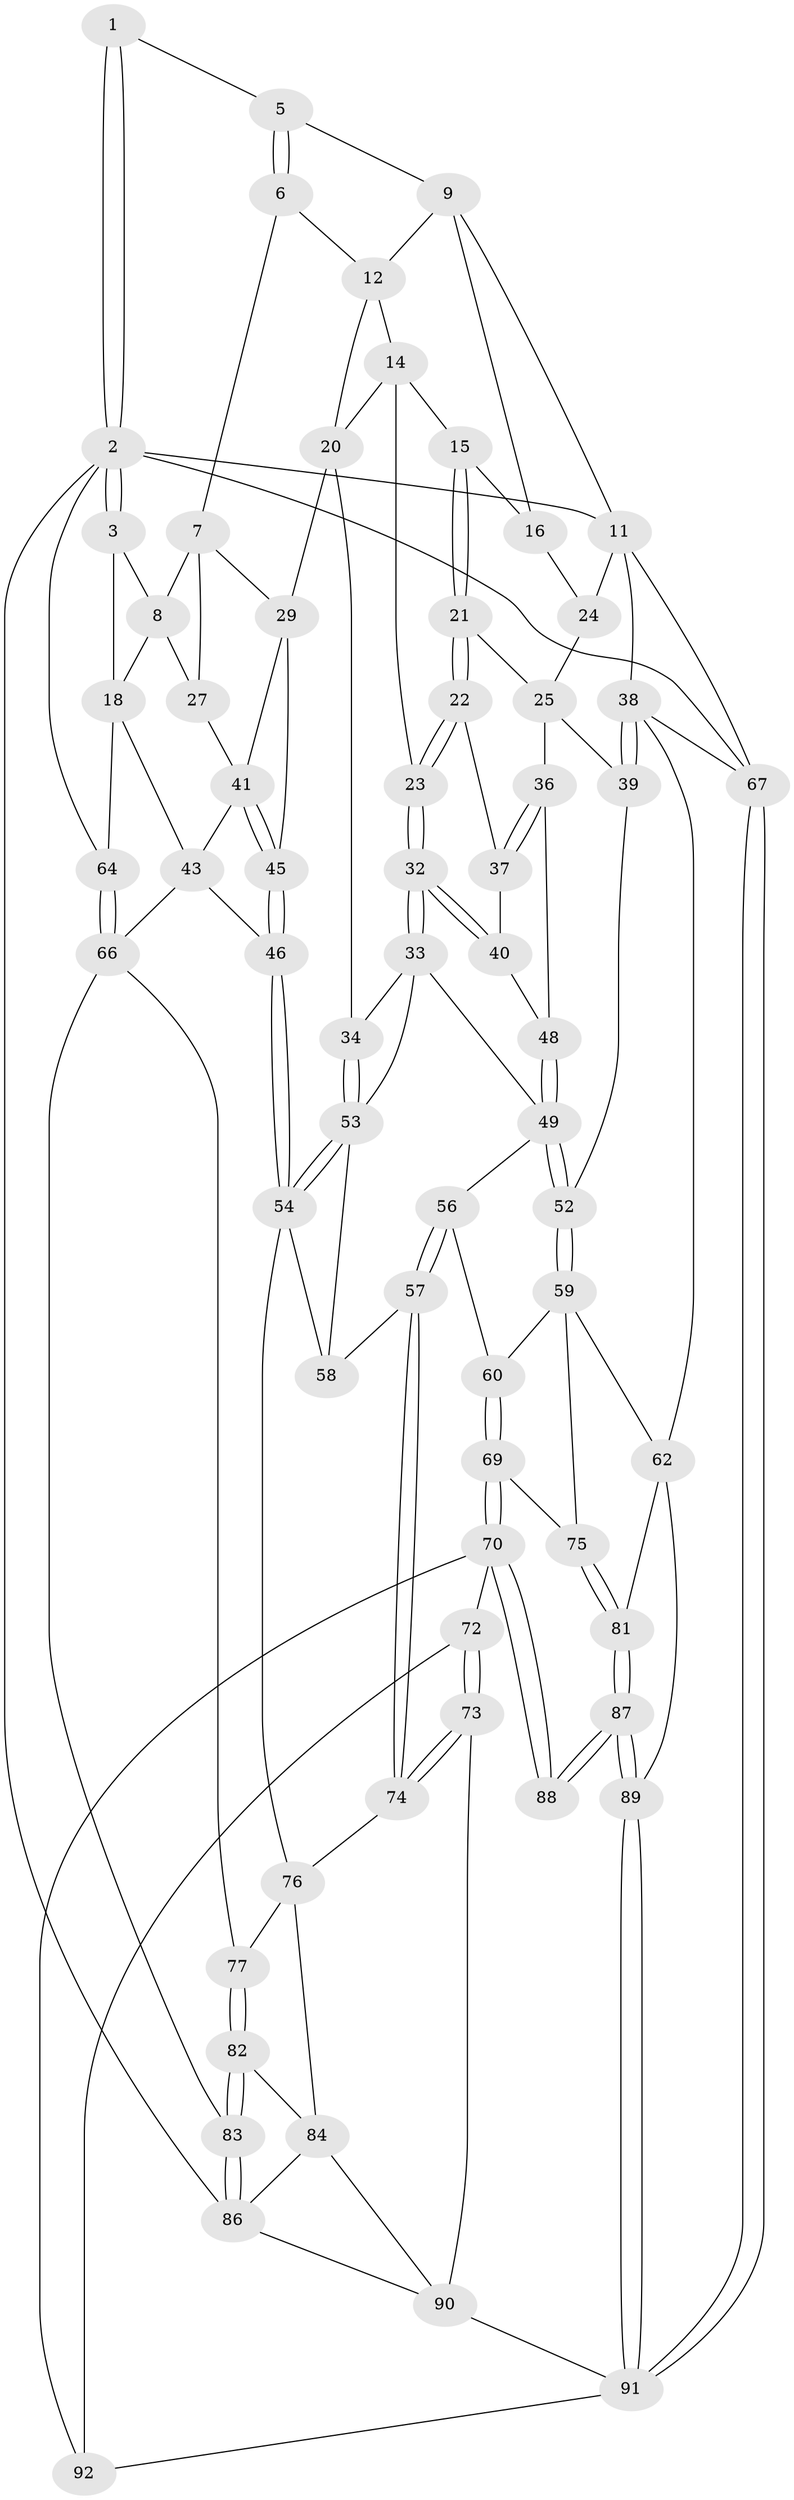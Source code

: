 // Generated by graph-tools (version 1.1) at 2025/52/02/27/25 19:52:44]
// undirected, 67 vertices, 151 edges
graph export_dot {
graph [start="1"]
  node [color=gray90,style=filled];
  1 [pos="+0.13698364498488488+0"];
  2 [pos="+0+0",super="+65"];
  3 [pos="+0+0.2734326433521634",super="+4"];
  5 [pos="+0.3301300877898045+0"];
  6 [pos="+0.33199008737502816+0"];
  7 [pos="+0.2893334601471447+0.07482635713906922",super="+26"];
  8 [pos="+0.08583087307128894+0.15916323785366746",super="+17"];
  9 [pos="+0.6231012704101513+0",super="+10"];
  11 [pos="+1+0",super="+31"];
  12 [pos="+0.6902952894644252+0.08454432209587318",super="+13"];
  14 [pos="+0.739854985488739+0.13192905066776525",super="+19"];
  15 [pos="+0.7410459364554771+0.1324623461709665"];
  16 [pos="+0.7985281686459883+0.09569519328013944"];
  18 [pos="+0+0.2924764657546684",super="+44"];
  20 [pos="+0.5334815233037156+0.19623664669287819",super="+28"];
  21 [pos="+0.7765123486231289+0.1967932032001359"];
  22 [pos="+0.7250105871134799+0.2943133993910576"];
  23 [pos="+0.6438500009712557+0.31655784169662415"];
  24 [pos="+0.9566853871922862+0.17607949505152554"];
  25 [pos="+0.8742308471580605+0.23740192187341638",super="+35"];
  27 [pos="+0.06838289433907864+0.2813369639443881"];
  29 [pos="+0.36343473648871033+0.32308962906053107",super="+30"];
  32 [pos="+0.615990911255901+0.38239057973112167"];
  33 [pos="+0.6109955988510822+0.3882841653778168",super="+51"];
  34 [pos="+0.39596386335656386+0.34215149899209857"];
  36 [pos="+0.8333060782490862+0.36486470791538367"];
  37 [pos="+0.7679481743554651+0.3392023185314008"];
  38 [pos="+1+0.5471724192041104",super="+61"];
  39 [pos="+0.9059331391995965+0.39311877769483905"];
  40 [pos="+0.7244553175512637+0.3966035490663851"];
  41 [pos="+0.12564614219322034+0.30100923655751033",super="+42"];
  43 [pos="+0.12392764324520916+0.494075169790824",super="+47"];
  45 [pos="+0.21307438343759355+0.4308151283822979"];
  46 [pos="+0.15991195322823737+0.5358334256905694"];
  48 [pos="+0.7496021808928439+0.4268762374575086"];
  49 [pos="+0.7470857247825048+0.481242170519805",super="+50"];
  52 [pos="+0.7559032015942978+0.49083707237847396"];
  53 [pos="+0.4013059955525272+0.46294282651756136",super="+55"];
  54 [pos="+0.2143253825044456+0.5789431199879677",super="+68"];
  56 [pos="+0.6322082020163985+0.5784722942777266"];
  57 [pos="+0.4878336636421947+0.5928167873192463"];
  58 [pos="+0.45944316624592885+0.5520579222376761"];
  59 [pos="+0.7597206707917308+0.508405396776505",super="+63"];
  60 [pos="+0.643844961272209+0.5882968538371062"];
  62 [pos="+1+0.6256171237018898",super="+80"];
  64 [pos="+0+0.668333043285235"];
  66 [pos="+0+0.6705596312732213",super="+78"];
  67 [pos="+1+1"];
  69 [pos="+0.7171883513032559+0.7220459385783378"];
  70 [pos="+0.7093287630093488+0.7311563052540309",super="+71"];
  72 [pos="+0.5862709771129675+0.827261876389534"];
  73 [pos="+0.5506319745616338+0.812969675271201"];
  74 [pos="+0.4813903906933427+0.7683957838056177"];
  75 [pos="+0.8216269797599656+0.6920445304512155"];
  76 [pos="+0.2564614454962774+0.6864492767664714",super="+79"];
  77 [pos="+0.09904136147923671+0.7669547226891111"];
  81 [pos="+0.8428151027111557+0.8534356005522507"];
  82 [pos="+0.11764633668935845+0.8665304603846394"];
  83 [pos="+0.052264736059357816+0.9440213641464766"];
  84 [pos="+0.30564265887025877+0.8483456110588985",super="+85"];
  86 [pos="+0+1",super="+96"];
  87 [pos="+0.826767659436072+0.8984441951300512"];
  88 [pos="+0.8090181633833647+0.8947775440465046"];
  89 [pos="+0.8865246856660745+0.9694843487807318"];
  90 [pos="+0.42718407630338723+0.939823306085415",super="+95"];
  91 [pos="+0.9545398784175594+1",super="+93"];
  92 [pos="+0.7814886296555289+0.9047511861637864",super="+94"];
  1 -- 2;
  1 -- 2;
  1 -- 5;
  2 -- 3;
  2 -- 3;
  2 -- 11;
  2 -- 64;
  2 -- 67;
  2 -- 86;
  3 -- 18;
  3 -- 8;
  5 -- 6;
  5 -- 6;
  5 -- 9;
  6 -- 7;
  6 -- 12;
  7 -- 8;
  7 -- 27;
  7 -- 29;
  8 -- 18;
  8 -- 27;
  9 -- 12;
  9 -- 16;
  9 -- 11;
  11 -- 67;
  11 -- 24;
  11 -- 38;
  12 -- 14;
  12 -- 20;
  14 -- 15;
  14 -- 20;
  14 -- 23;
  15 -- 16;
  15 -- 21;
  15 -- 21;
  16 -- 24;
  18 -- 64;
  18 -- 43;
  20 -- 34;
  20 -- 29;
  21 -- 22;
  21 -- 22;
  21 -- 25;
  22 -- 23;
  22 -- 23;
  22 -- 37;
  23 -- 32;
  23 -- 32;
  24 -- 25;
  25 -- 36;
  25 -- 39;
  27 -- 41;
  29 -- 45;
  29 -- 41;
  32 -- 33;
  32 -- 33;
  32 -- 40;
  32 -- 40;
  33 -- 34;
  33 -- 53;
  33 -- 49;
  34 -- 53;
  34 -- 53;
  36 -- 37;
  36 -- 37;
  36 -- 48;
  37 -- 40;
  38 -- 39;
  38 -- 39;
  38 -- 62;
  38 -- 67;
  39 -- 52;
  40 -- 48;
  41 -- 45;
  41 -- 45;
  41 -- 43;
  43 -- 66;
  43 -- 46;
  45 -- 46;
  45 -- 46;
  46 -- 54;
  46 -- 54;
  48 -- 49;
  48 -- 49;
  49 -- 52;
  49 -- 52;
  49 -- 56;
  52 -- 59;
  52 -- 59;
  53 -- 54;
  53 -- 54;
  53 -- 58;
  54 -- 58;
  54 -- 76;
  56 -- 57;
  56 -- 57;
  56 -- 60;
  57 -- 58;
  57 -- 74;
  57 -- 74;
  59 -- 60;
  59 -- 75;
  59 -- 62;
  60 -- 69;
  60 -- 69;
  62 -- 81;
  62 -- 89;
  64 -- 66;
  64 -- 66;
  66 -- 83;
  66 -- 77;
  67 -- 91;
  67 -- 91;
  69 -- 70;
  69 -- 70;
  69 -- 75;
  70 -- 88;
  70 -- 88;
  70 -- 72;
  70 -- 92;
  72 -- 73;
  72 -- 73;
  72 -- 92;
  73 -- 74;
  73 -- 74;
  73 -- 90;
  74 -- 76;
  75 -- 81;
  75 -- 81;
  76 -- 77;
  76 -- 84;
  77 -- 82;
  77 -- 82;
  81 -- 87;
  81 -- 87;
  82 -- 83;
  82 -- 83;
  82 -- 84;
  83 -- 86;
  83 -- 86;
  84 -- 90;
  84 -- 86;
  86 -- 90;
  87 -- 88;
  87 -- 88;
  87 -- 89;
  87 -- 89;
  89 -- 91;
  89 -- 91;
  90 -- 91;
  91 -- 92;
}
